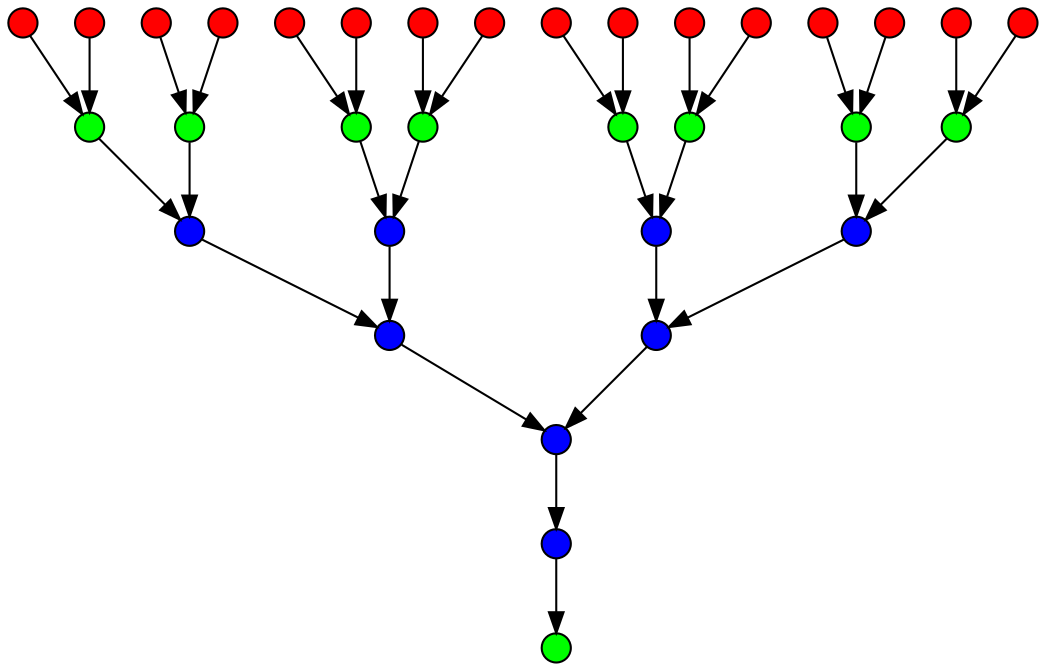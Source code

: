 digraph G {
0[shape="circle",width=0.2,label="",style=filled,fillcolor="red"];
1[shape="circle",width=0.2,label="",style=filled,fillcolor="red"];
2[shape="circle",width=0.2,label="",style=filled,fillcolor="red"];
3[shape="circle",width=0.2,label="",style=filled,fillcolor="red"];
4[shape="circle",width=0.2,label="",style=filled,fillcolor="red"];
5[shape="circle",width=0.2,label="",style=filled,fillcolor="red"];
6[shape="circle",width=0.2,label="",style=filled,fillcolor="red"];
7[shape="circle",width=0.2,label="",style=filled,fillcolor="red"];
8[shape="circle",width=0.2,label="",style=filled,fillcolor="red"];
9[shape="circle",width=0.2,label="",style=filled,fillcolor="red"];
10[shape="circle",width=0.2,label="",style=filled,fillcolor="red"];
11[shape="circle",width=0.2,label="",style=filled,fillcolor="red"];
12[shape="circle",width=0.2,label="",style=filled,fillcolor="red"];
13[shape="circle",width=0.2,label="",style=filled,fillcolor="red"];
14[shape="circle",width=0.2,label="",style=filled,fillcolor="red"];
15[shape="circle",width=0.2,label="",style=filled,fillcolor="red"];
16[shape="circle",width=0.2,label="",style=filled,fillcolor="green"];
17[shape="circle",width=0.2,label="",style=filled,fillcolor="green"];
18[shape="circle",width=0.2,label="",style=filled,fillcolor="green"];
19[shape="circle",width=0.2,label="",style=filled,fillcolor="green"];
20[shape="circle",width=0.2,label="",style=filled,fillcolor="green"];
21[shape="circle",width=0.2,label="",style=filled,fillcolor="green"];
22[shape="circle",width=0.2,label="",style=filled,fillcolor="green"];
23[shape="circle",width=0.2,label="",style=filled,fillcolor="green"];
24[shape="circle",width=0.2,label="",style=filled,fillcolor="blue"];
25[shape="circle",width=0.2,label="",style=filled,fillcolor="blue"];
26[shape="circle",width=0.2,label="",style=filled,fillcolor="blue"];
27[shape="circle",width=0.2,label="",style=filled,fillcolor="blue"];
28[shape="circle",width=0.2,label="",style=filled,fillcolor="blue"];
29[shape="circle",width=0.2,label="",style=filled,fillcolor="blue"];
30[shape="circle",width=0.2,label="",style=filled,fillcolor="blue"];
31[shape="circle",width=0.2,label="",style=filled,fillcolor="blue"];
32[shape="circle",width=0.2,label="",style=filled,fillcolor="green"];
0->16 ;
1->17 ;
2->17 ;
3->18 ;
4->18 ;
5->19 ;
6->19 ;
7->20 ;
8->20 ;
9->21 ;
10->22 ;
11->16 ;
12->23 ;
13->23 ;
14->21 ;
15->22 ;
16->24 ;
17->24 ;
18->25 ;
19->25 ;
20->26 ;
21->27 ;
22->27 ;
23->26 ;
24->28 ;
25->28 ;
26->29 ;
27->29 ;
28->30 ;
29->30 ;
30->31 ;
31->32 ;
}
